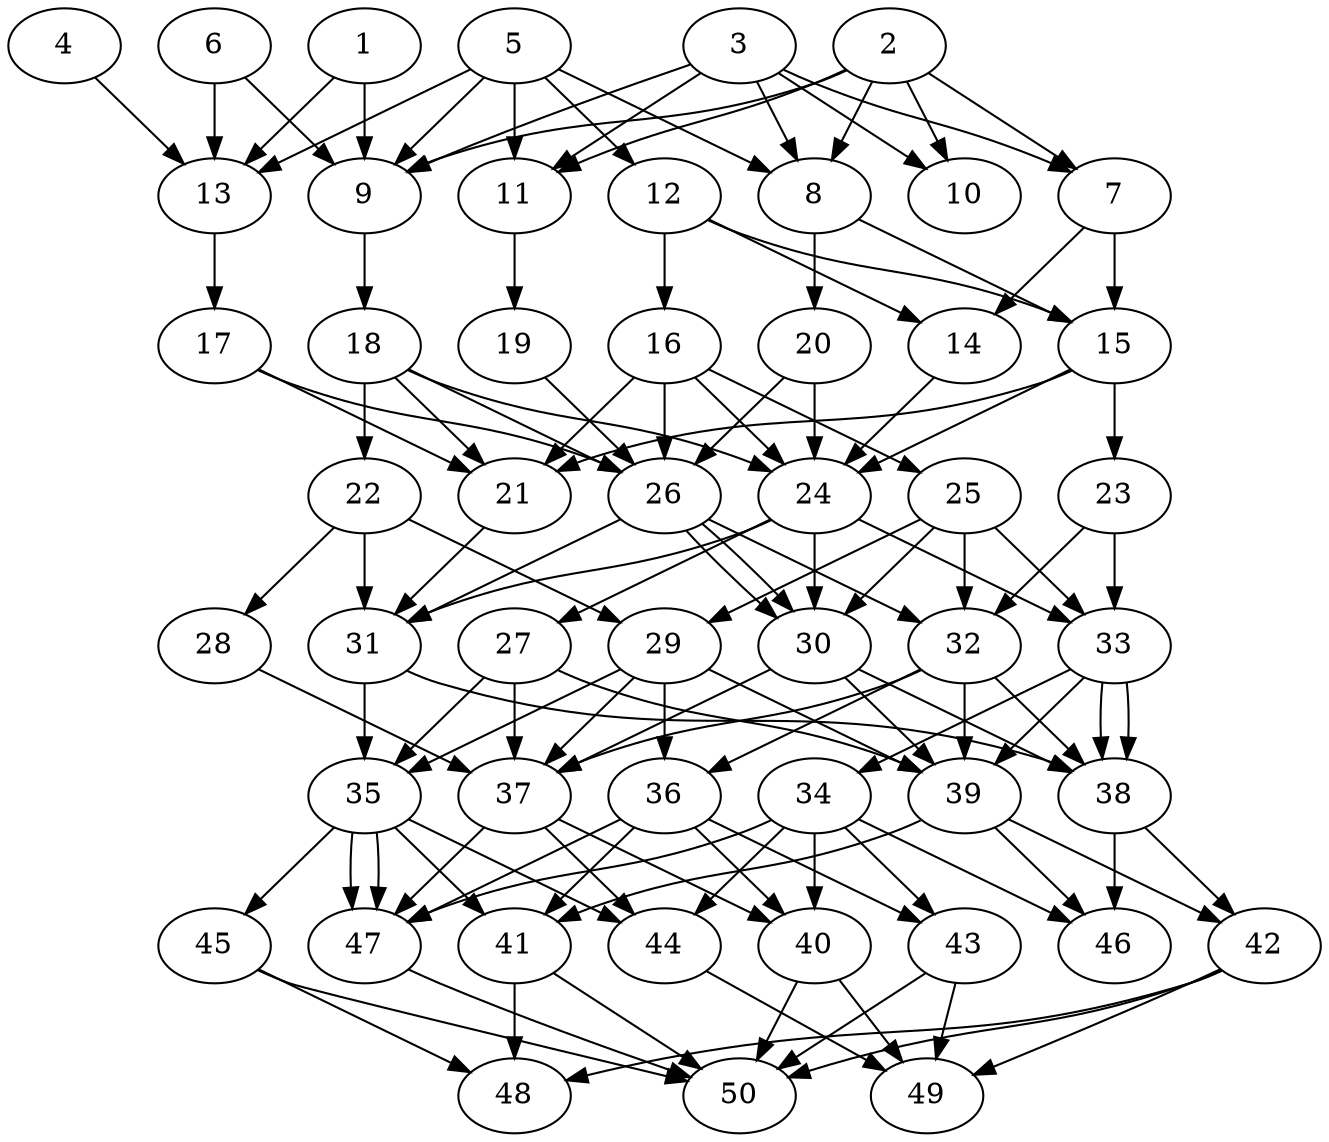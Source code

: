 // DAG automatically generated by daggen at Thu Oct  3 14:07:57 2019
// ./daggen --dot -n 50 --ccr 0.3 --fat 0.5 --regular 0.7 --density 0.7 --mindata 5242880 --maxdata 52428800 
digraph G {
  1 [size="68850347", alpha="0.04", expect_size="20655104"] 
  1 -> 9 [size ="20655104"]
  1 -> 13 [size ="20655104"]
  2 [size="135526400", alpha="0.02", expect_size="40657920"] 
  2 -> 7 [size ="40657920"]
  2 -> 8 [size ="40657920"]
  2 -> 9 [size ="40657920"]
  2 -> 10 [size ="40657920"]
  2 -> 11 [size ="40657920"]
  3 [size="49063253", alpha="0.18", expect_size="14718976"] 
  3 -> 7 [size ="14718976"]
  3 -> 8 [size ="14718976"]
  3 -> 9 [size ="14718976"]
  3 -> 10 [size ="14718976"]
  3 -> 11 [size ="14718976"]
  4 [size="120238080", alpha="0.12", expect_size="36071424"] 
  4 -> 13 [size ="36071424"]
  5 [size="48984747", alpha="0.11", expect_size="14695424"] 
  5 -> 8 [size ="14695424"]
  5 -> 9 [size ="14695424"]
  5 -> 11 [size ="14695424"]
  5 -> 12 [size ="14695424"]
  5 -> 13 [size ="14695424"]
  6 [size="38574080", alpha="0.19", expect_size="11572224"] 
  6 -> 9 [size ="11572224"]
  6 -> 13 [size ="11572224"]
  7 [size="82435413", alpha="0.15", expect_size="24730624"] 
  7 -> 14 [size ="24730624"]
  7 -> 15 [size ="24730624"]
  8 [size="139209387", alpha="0.01", expect_size="41762816"] 
  8 -> 15 [size ="41762816"]
  8 -> 20 [size ="41762816"]
  9 [size="76144640", alpha="0.09", expect_size="22843392"] 
  9 -> 18 [size ="22843392"]
  10 [size="160105813", alpha="0.06", expect_size="48031744"] 
  11 [size="120309760", alpha="0.07", expect_size="36092928"] 
  11 -> 19 [size ="36092928"]
  12 [size="153569280", alpha="0.15", expect_size="46070784"] 
  12 -> 14 [size ="46070784"]
  12 -> 15 [size ="46070784"]
  12 -> 16 [size ="46070784"]
  13 [size="167069013", alpha="0.05", expect_size="50120704"] 
  13 -> 17 [size ="50120704"]
  14 [size="153108480", alpha="0.04", expect_size="45932544"] 
  14 -> 24 [size ="45932544"]
  15 [size="93463893", alpha="0.06", expect_size="28039168"] 
  15 -> 21 [size ="28039168"]
  15 -> 23 [size ="28039168"]
  15 -> 24 [size ="28039168"]
  16 [size="25849173", alpha="0.03", expect_size="7754752"] 
  16 -> 21 [size ="7754752"]
  16 -> 24 [size ="7754752"]
  16 -> 25 [size ="7754752"]
  16 -> 26 [size ="7754752"]
  17 [size="174120960", alpha="0.20", expect_size="52236288"] 
  17 -> 21 [size ="52236288"]
  17 -> 26 [size ="52236288"]
  18 [size="132655787", alpha="0.05", expect_size="39796736"] 
  18 -> 21 [size ="39796736"]
  18 -> 22 [size ="39796736"]
  18 -> 24 [size ="39796736"]
  18 -> 26 [size ="39796736"]
  19 [size="138939733", alpha="0.06", expect_size="41681920"] 
  19 -> 26 [size ="41681920"]
  20 [size="50599253", alpha="0.13", expect_size="15179776"] 
  20 -> 24 [size ="15179776"]
  20 -> 26 [size ="15179776"]
  21 [size="99744427", alpha="0.07", expect_size="29923328"] 
  21 -> 31 [size ="29923328"]
  22 [size="155531947", alpha="0.15", expect_size="46659584"] 
  22 -> 28 [size ="46659584"]
  22 -> 29 [size ="46659584"]
  22 -> 31 [size ="46659584"]
  23 [size="113541120", alpha="0.08", expect_size="34062336"] 
  23 -> 32 [size ="34062336"]
  23 -> 33 [size ="34062336"]
  24 [size="150760107", alpha="0.14", expect_size="45228032"] 
  24 -> 27 [size ="45228032"]
  24 -> 30 [size ="45228032"]
  24 -> 31 [size ="45228032"]
  24 -> 33 [size ="45228032"]
  25 [size="23722667", alpha="0.04", expect_size="7116800"] 
  25 -> 29 [size ="7116800"]
  25 -> 30 [size ="7116800"]
  25 -> 32 [size ="7116800"]
  25 -> 33 [size ="7116800"]
  26 [size="70430720", alpha="0.17", expect_size="21129216"] 
  26 -> 30 [size ="21129216"]
  26 -> 30 [size ="21129216"]
  26 -> 31 [size ="21129216"]
  26 -> 32 [size ="21129216"]
  27 [size="94446933", alpha="0.17", expect_size="28334080"] 
  27 -> 35 [size ="28334080"]
  27 -> 37 [size ="28334080"]
  27 -> 39 [size ="28334080"]
  28 [size="92514987", alpha="0.14", expect_size="27754496"] 
  28 -> 37 [size ="27754496"]
  29 [size="135246507", alpha="0.17", expect_size="40573952"] 
  29 -> 35 [size ="40573952"]
  29 -> 36 [size ="40573952"]
  29 -> 37 [size ="40573952"]
  29 -> 39 [size ="40573952"]
  30 [size="23043413", alpha="0.19", expect_size="6913024"] 
  30 -> 37 [size ="6913024"]
  30 -> 38 [size ="6913024"]
  30 -> 39 [size ="6913024"]
  31 [size="124928000", alpha="0.14", expect_size="37478400"] 
  31 -> 35 [size ="37478400"]
  31 -> 38 [size ="37478400"]
  32 [size="20404907", alpha="0.06", expect_size="6121472"] 
  32 -> 36 [size ="6121472"]
  32 -> 37 [size ="6121472"]
  32 -> 38 [size ="6121472"]
  32 -> 39 [size ="6121472"]
  33 [size="142107307", alpha="0.18", expect_size="42632192"] 
  33 -> 34 [size ="42632192"]
  33 -> 38 [size ="42632192"]
  33 -> 38 [size ="42632192"]
  33 -> 39 [size ="42632192"]
  34 [size="49762987", alpha="0.06", expect_size="14928896"] 
  34 -> 40 [size ="14928896"]
  34 -> 43 [size ="14928896"]
  34 -> 44 [size ="14928896"]
  34 -> 46 [size ="14928896"]
  34 -> 47 [size ="14928896"]
  35 [size="160706560", alpha="0.04", expect_size="48211968"] 
  35 -> 41 [size ="48211968"]
  35 -> 44 [size ="48211968"]
  35 -> 45 [size ="48211968"]
  35 -> 47 [size ="48211968"]
  35 -> 47 [size ="48211968"]
  36 [size="34590720", alpha="0.04", expect_size="10377216"] 
  36 -> 40 [size ="10377216"]
  36 -> 41 [size ="10377216"]
  36 -> 43 [size ="10377216"]
  36 -> 47 [size ="10377216"]
  37 [size="164375893", alpha="0.03", expect_size="49312768"] 
  37 -> 40 [size ="49312768"]
  37 -> 44 [size ="49312768"]
  37 -> 47 [size ="49312768"]
  38 [size="143158613", alpha="0.17", expect_size="42947584"] 
  38 -> 42 [size ="42947584"]
  38 -> 46 [size ="42947584"]
  39 [size="92682240", alpha="0.06", expect_size="27804672"] 
  39 -> 41 [size ="27804672"]
  39 -> 42 [size ="27804672"]
  39 -> 46 [size ="27804672"]
  40 [size="71611733", alpha="0.19", expect_size="21483520"] 
  40 -> 49 [size ="21483520"]
  40 -> 50 [size ="21483520"]
  41 [size="65293653", alpha="0.03", expect_size="19588096"] 
  41 -> 48 [size ="19588096"]
  41 -> 50 [size ="19588096"]
  42 [size="19275093", alpha="0.05", expect_size="5782528"] 
  42 -> 48 [size ="5782528"]
  42 -> 49 [size ="5782528"]
  42 -> 50 [size ="5782528"]
  43 [size="69652480", alpha="0.19", expect_size="20895744"] 
  43 -> 49 [size ="20895744"]
  43 -> 50 [size ="20895744"]
  44 [size="51445760", alpha="0.09", expect_size="15433728"] 
  44 -> 49 [size ="15433728"]
  45 [size="100290560", alpha="0.01", expect_size="30087168"] 
  45 -> 48 [size ="30087168"]
  45 -> 50 [size ="30087168"]
  46 [size="134888107", alpha="0.19", expect_size="40466432"] 
  47 [size="163614720", alpha="0.07", expect_size="49084416"] 
  47 -> 50 [size ="49084416"]
  48 [size="28542293", alpha="0.04", expect_size="8562688"] 
  49 [size="159423147", alpha="0.17", expect_size="47826944"] 
  50 [size="48581973", alpha="0.10", expect_size="14574592"] 
}

